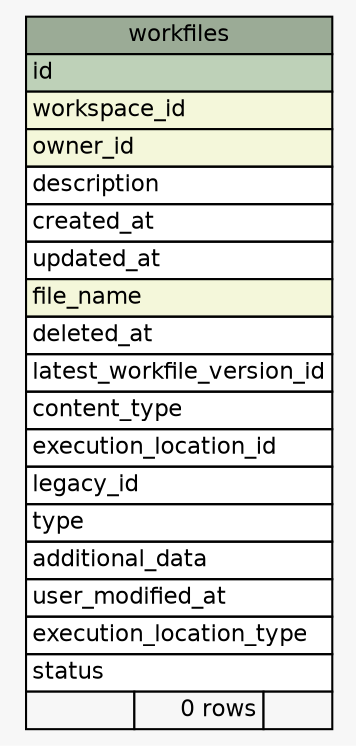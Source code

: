 // dot 2.36.0 on Mac OS X 10.10
// SchemaSpy rev 590
digraph "workfiles" {
  graph [
    rankdir="RL"
    bgcolor="#f7f7f7"
    nodesep="0.18"
    ranksep="0.46"
    fontname="Helvetica"
    fontsize="11"
  ];
  node [
    fontname="Helvetica"
    fontsize="11"
    shape="plaintext"
  ];
  edge [
    arrowsize="0.8"
  ];
  "workfiles" [
    label=<
    <TABLE BORDER="0" CELLBORDER="1" CELLSPACING="0" BGCOLOR="#ffffff">
      <TR><TD COLSPAN="3" BGCOLOR="#9bab96" ALIGN="CENTER">workfiles</TD></TR>
      <TR><TD PORT="id" COLSPAN="3" BGCOLOR="#bed1b8" ALIGN="LEFT">id</TD></TR>
      <TR><TD PORT="workspace_id" COLSPAN="3" BGCOLOR="#f4f7da" ALIGN="LEFT">workspace_id</TD></TR>
      <TR><TD PORT="owner_id" COLSPAN="3" BGCOLOR="#f4f7da" ALIGN="LEFT">owner_id</TD></TR>
      <TR><TD PORT="description" COLSPAN="3" ALIGN="LEFT">description</TD></TR>
      <TR><TD PORT="created_at" COLSPAN="3" ALIGN="LEFT">created_at</TD></TR>
      <TR><TD PORT="updated_at" COLSPAN="3" ALIGN="LEFT">updated_at</TD></TR>
      <TR><TD PORT="file_name" COLSPAN="3" BGCOLOR="#f4f7da" ALIGN="LEFT">file_name</TD></TR>
      <TR><TD PORT="deleted_at" COLSPAN="3" ALIGN="LEFT">deleted_at</TD></TR>
      <TR><TD PORT="latest_workfile_version_id" COLSPAN="3" ALIGN="LEFT">latest_workfile_version_id</TD></TR>
      <TR><TD PORT="content_type" COLSPAN="3" ALIGN="LEFT">content_type</TD></TR>
      <TR><TD PORT="execution_location_id" COLSPAN="3" ALIGN="LEFT">execution_location_id</TD></TR>
      <TR><TD PORT="legacy_id" COLSPAN="3" ALIGN="LEFT">legacy_id</TD></TR>
      <TR><TD PORT="type" COLSPAN="3" ALIGN="LEFT">type</TD></TR>
      <TR><TD PORT="additional_data" COLSPAN="3" ALIGN="LEFT">additional_data</TD></TR>
      <TR><TD PORT="user_modified_at" COLSPAN="3" ALIGN="LEFT">user_modified_at</TD></TR>
      <TR><TD PORT="execution_location_type" COLSPAN="3" ALIGN="LEFT">execution_location_type</TD></TR>
      <TR><TD PORT="status" COLSPAN="3" ALIGN="LEFT">status</TD></TR>
      <TR><TD ALIGN="LEFT" BGCOLOR="#f7f7f7">  </TD><TD ALIGN="RIGHT" BGCOLOR="#f7f7f7">0 rows</TD><TD ALIGN="RIGHT" BGCOLOR="#f7f7f7">  </TD></TR>
    </TABLE>>
    URL="tables/workfiles.html"
    tooltip="workfiles"
  ];
}
